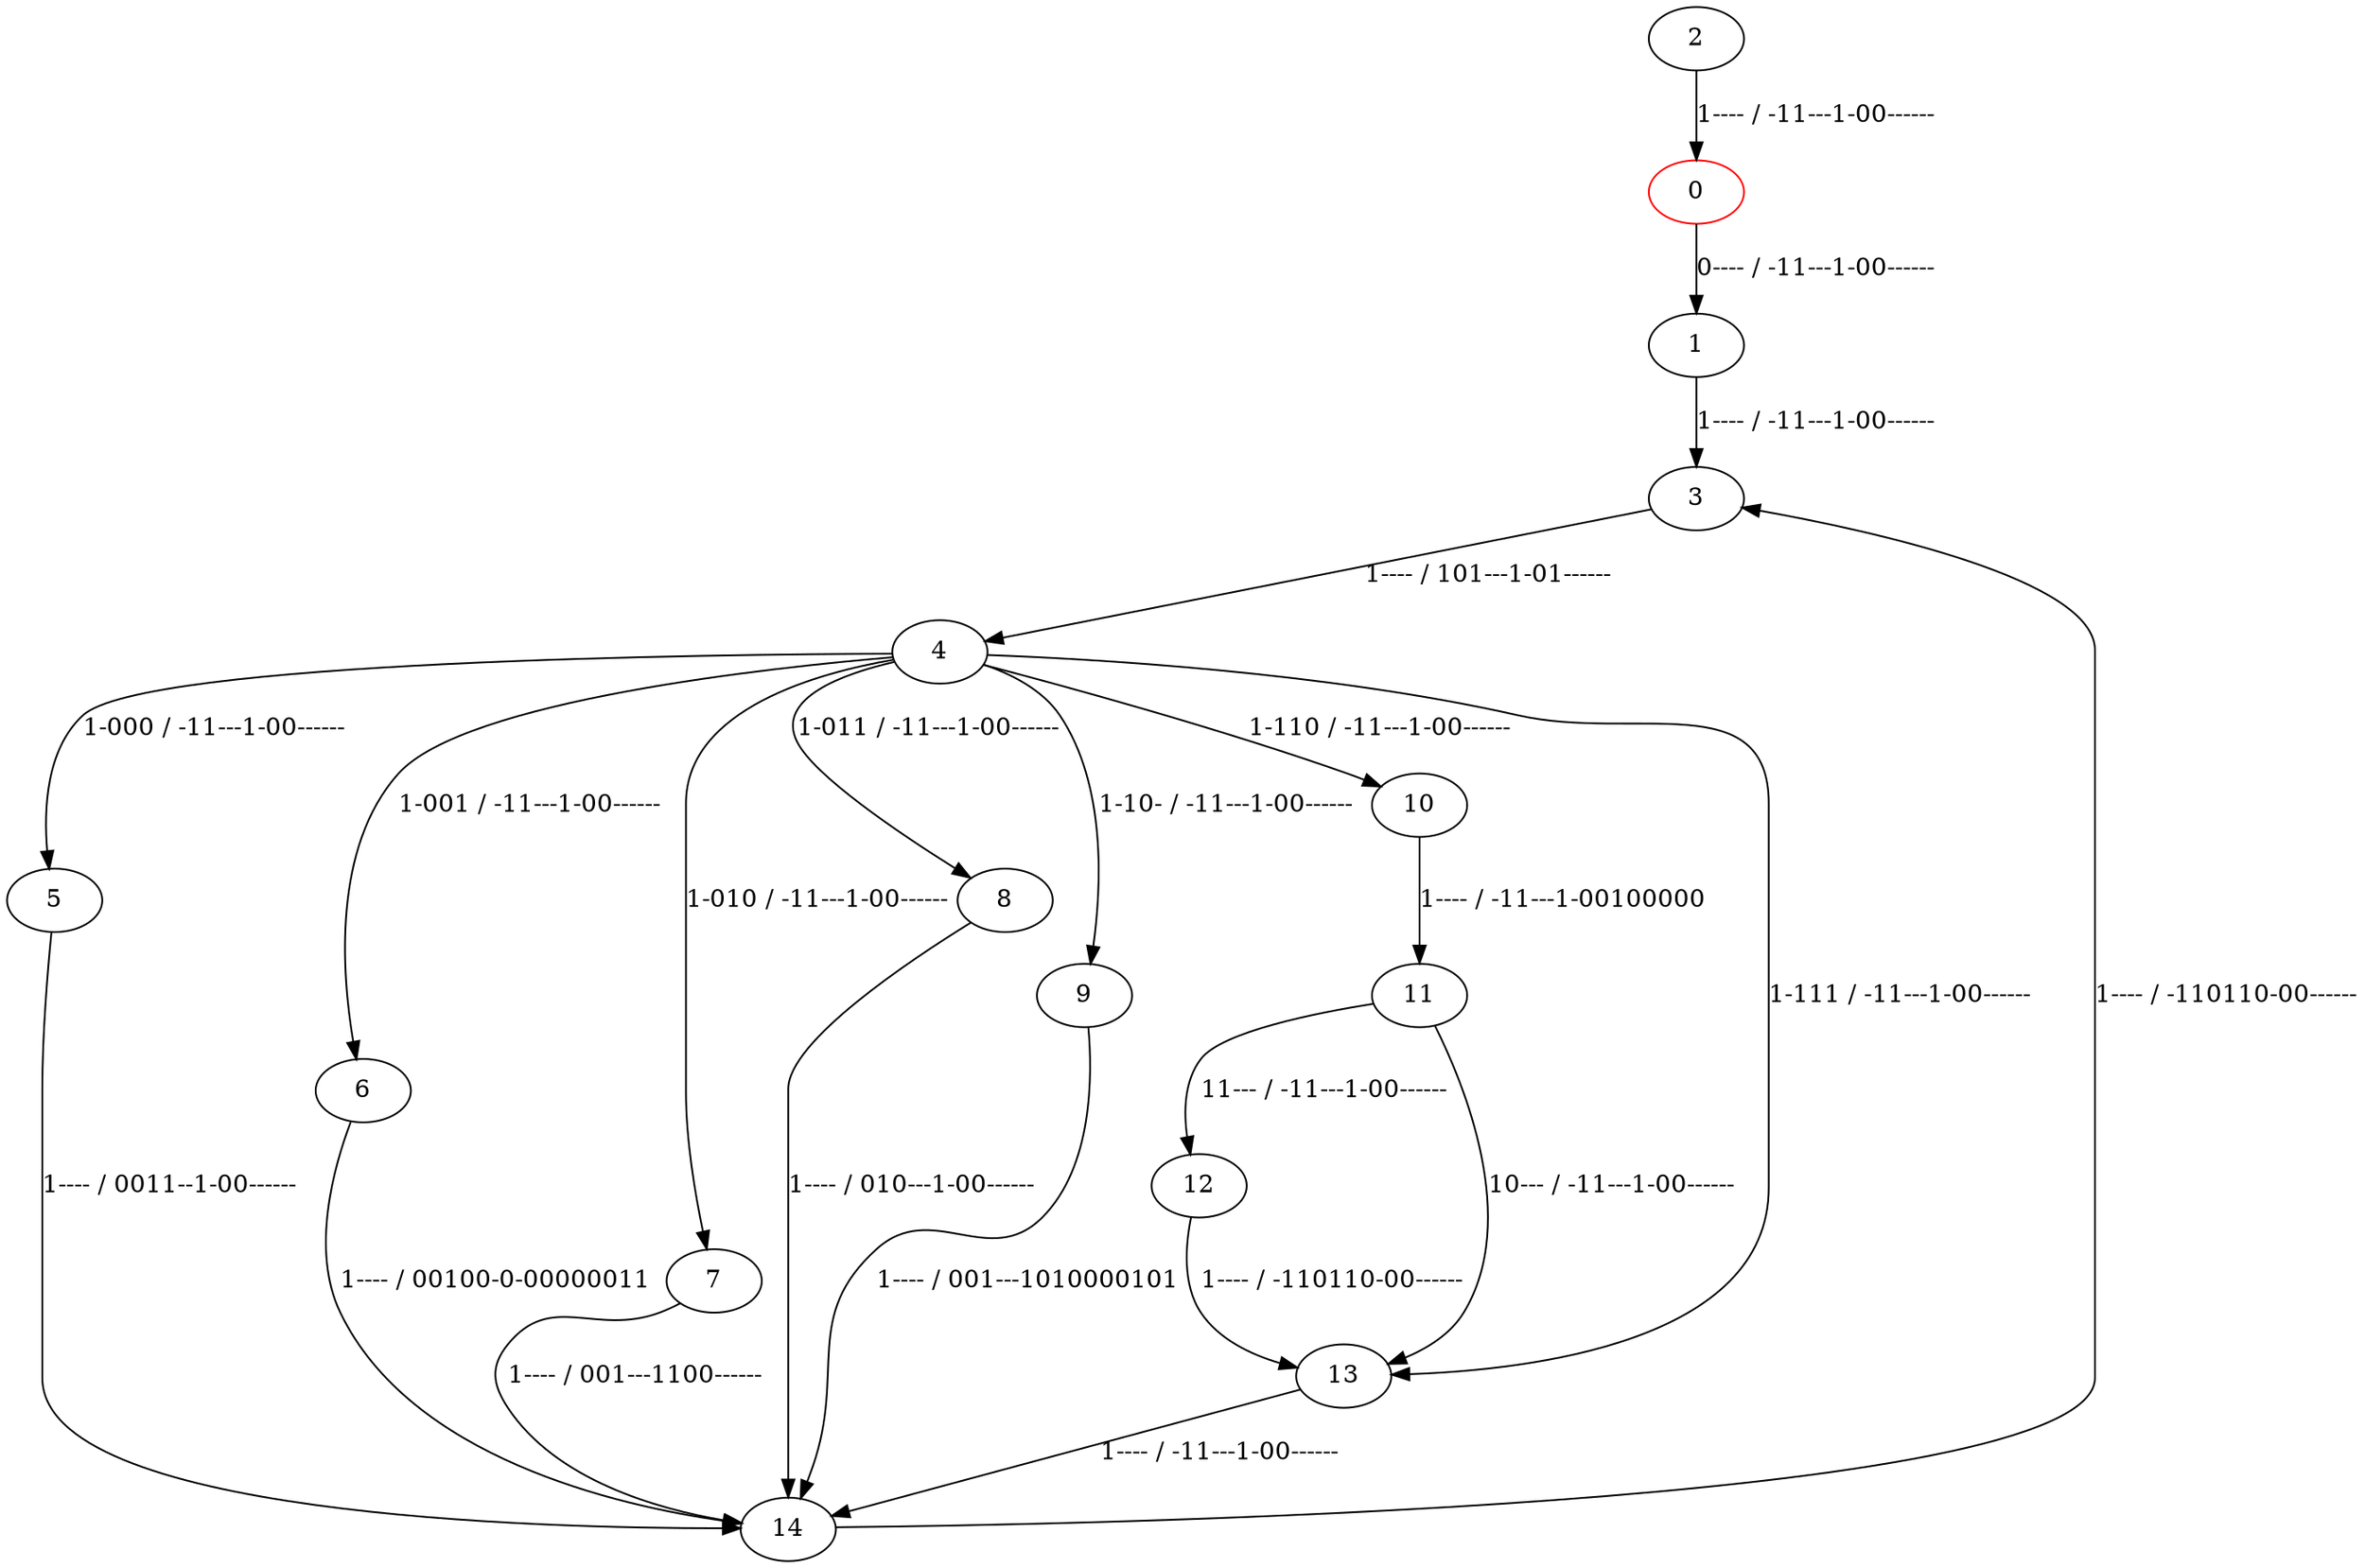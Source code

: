 digraph g {
0 [color="red"]
1
2
3
4
5
6
7
8
9
10
11
12
13
14
0 -> 1 [label="0---- / -11---1-00------"]
1 -> 3 [label="1---- / -11---1-00------"]
2 -> 0 [label="1---- / -11---1-00------"]
3 -> 4 [label="1---- / 101---1-01------"]
4 -> 13 [label="1-111 / -11---1-00------"]
4 -> 10 [label="1-110 / -11---1-00------"]
4 -> 9 [label="1-10- / -11---1-00------"]
4 -> 8 [label="1-011 / -11---1-00------"]
4 -> 7 [label="1-010 / -11---1-00------"]
4 -> 6 [label="1-001 / -11---1-00------"]
4 -> 5 [label="1-000 / -11---1-00------"]
5 -> 14 [label="1---- / 0011--1-00------"]
6 -> 14 [label="1---- / 00100-0-00000011"]
7 -> 14 [label="1---- / 001---1100------"]
8 -> 14 [label="1---- / 010---1-00------"]
9 -> 14 [label="1---- / 001---1010000101"]
10 -> 11 [label="1---- / -11---1-00100000"]
11 -> 13 [label="10--- / -11---1-00------"]
11 -> 12 [label="11--- / -11---1-00------"]
12 -> 13 [label="1---- / -110110-00------"]
13 -> 14 [label="1---- / -11---1-00------"]
14 -> 3 [label="1---- / -110110-00------"]
}